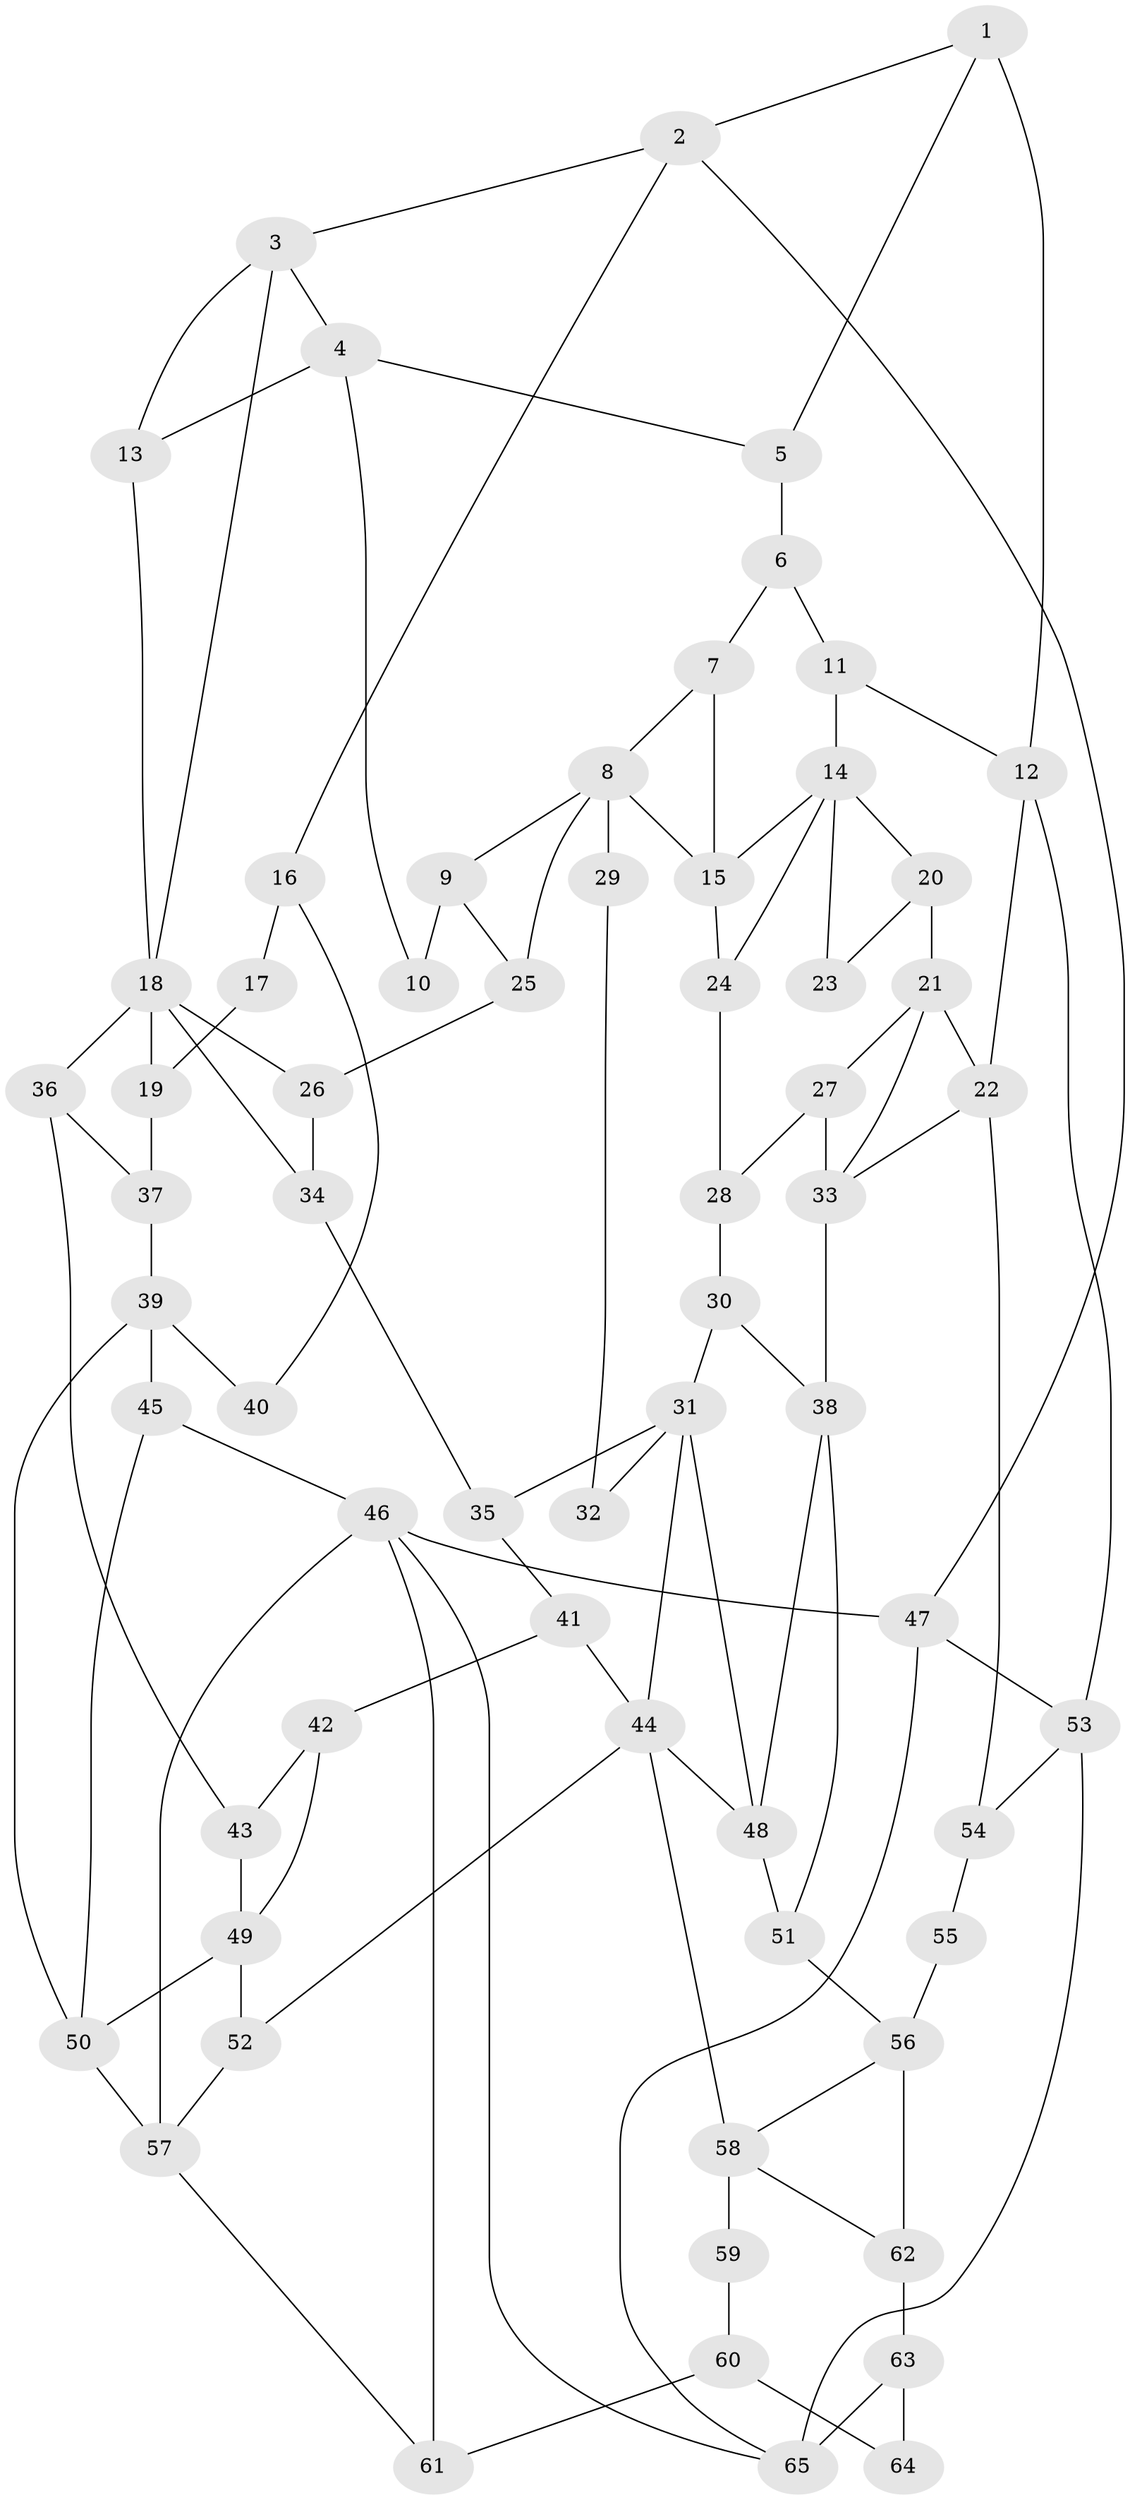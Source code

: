 // original degree distribution, {3: 0.023255813953488372, 5: 0.4883720930232558, 4: 0.24806201550387597, 6: 0.24031007751937986}
// Generated by graph-tools (version 1.1) at 2025/54/03/04/25 22:54:49]
// undirected, 65 vertices, 109 edges
graph export_dot {
  node [color=gray90,style=filled];
  1;
  2;
  3;
  4;
  5;
  6;
  7;
  8;
  9;
  10;
  11;
  12;
  13;
  14;
  15;
  16;
  17;
  18;
  19;
  20;
  21;
  22;
  23;
  24;
  25;
  26;
  27;
  28;
  29;
  30;
  31;
  32;
  33;
  34;
  35;
  36;
  37;
  38;
  39;
  40;
  41;
  42;
  43;
  44;
  45;
  46;
  47;
  48;
  49;
  50;
  51;
  52;
  53;
  54;
  55;
  56;
  57;
  58;
  59;
  60;
  61;
  62;
  63;
  64;
  65;
  1 -- 2 [weight=1.0];
  1 -- 5 [weight=1.0];
  1 -- 12 [weight=1.0];
  2 -- 3 [weight=1.0];
  2 -- 16 [weight=1.0];
  2 -- 47 [weight=1.0];
  3 -- 4 [weight=1.0];
  3 -- 13 [weight=1.0];
  3 -- 18 [weight=1.0];
  4 -- 5 [weight=1.0];
  4 -- 10 [weight=2.0];
  4 -- 13 [weight=1.0];
  5 -- 6 [weight=1.0];
  6 -- 7 [weight=1.0];
  6 -- 11 [weight=1.0];
  7 -- 8 [weight=1.0];
  7 -- 15 [weight=1.0];
  8 -- 9 [weight=1.0];
  8 -- 15 [weight=1.0];
  8 -- 25 [weight=1.0];
  8 -- 29 [weight=2.0];
  9 -- 10 [weight=1.0];
  9 -- 25 [weight=1.0];
  11 -- 12 [weight=1.0];
  11 -- 14 [weight=1.0];
  12 -- 22 [weight=1.0];
  12 -- 53 [weight=1.0];
  13 -- 18 [weight=1.0];
  14 -- 15 [weight=1.0];
  14 -- 20 [weight=1.0];
  14 -- 23 [weight=1.0];
  14 -- 24 [weight=1.0];
  15 -- 24 [weight=1.0];
  16 -- 17 [weight=1.0];
  16 -- 40 [weight=1.0];
  17 -- 19 [weight=1.0];
  18 -- 19 [weight=1.0];
  18 -- 26 [weight=1.0];
  18 -- 34 [weight=1.0];
  18 -- 36 [weight=1.0];
  19 -- 37 [weight=1.0];
  20 -- 21 [weight=2.0];
  20 -- 23 [weight=2.0];
  21 -- 22 [weight=2.0];
  21 -- 27 [weight=1.0];
  21 -- 33 [weight=1.0];
  22 -- 33 [weight=1.0];
  22 -- 54 [weight=1.0];
  24 -- 28 [weight=1.0];
  25 -- 26 [weight=1.0];
  26 -- 34 [weight=1.0];
  27 -- 28 [weight=1.0];
  27 -- 33 [weight=2.0];
  28 -- 30 [weight=1.0];
  29 -- 32 [weight=1.0];
  30 -- 31 [weight=1.0];
  30 -- 38 [weight=1.0];
  31 -- 32 [weight=2.0];
  31 -- 35 [weight=1.0];
  31 -- 44 [weight=1.0];
  31 -- 48 [weight=1.0];
  33 -- 38 [weight=2.0];
  34 -- 35 [weight=1.0];
  35 -- 41 [weight=1.0];
  36 -- 37 [weight=1.0];
  36 -- 43 [weight=1.0];
  37 -- 39 [weight=1.0];
  38 -- 48 [weight=1.0];
  38 -- 51 [weight=1.0];
  39 -- 40 [weight=2.0];
  39 -- 45 [weight=1.0];
  39 -- 50 [weight=1.0];
  41 -- 42 [weight=1.0];
  41 -- 44 [weight=1.0];
  42 -- 43 [weight=1.0];
  42 -- 49 [weight=1.0];
  43 -- 49 [weight=1.0];
  44 -- 48 [weight=1.0];
  44 -- 52 [weight=1.0];
  44 -- 58 [weight=2.0];
  45 -- 46 [weight=1.0];
  45 -- 50 [weight=1.0];
  46 -- 47 [weight=1.0];
  46 -- 57 [weight=1.0];
  46 -- 61 [weight=2.0];
  46 -- 65 [weight=1.0];
  47 -- 53 [weight=1.0];
  47 -- 65 [weight=1.0];
  48 -- 51 [weight=1.0];
  49 -- 50 [weight=2.0];
  49 -- 52 [weight=1.0];
  50 -- 57 [weight=2.0];
  51 -- 56 [weight=1.0];
  52 -- 57 [weight=1.0];
  53 -- 54 [weight=1.0];
  53 -- 65 [weight=1.0];
  54 -- 55 [weight=1.0];
  55 -- 56 [weight=2.0];
  56 -- 58 [weight=1.0];
  56 -- 62 [weight=2.0];
  57 -- 61 [weight=1.0];
  58 -- 59 [weight=2.0];
  58 -- 62 [weight=1.0];
  59 -- 60 [weight=1.0];
  60 -- 61 [weight=1.0];
  60 -- 64 [weight=1.0];
  62 -- 63 [weight=2.0];
  63 -- 64 [weight=2.0];
  63 -- 65 [weight=2.0];
}
